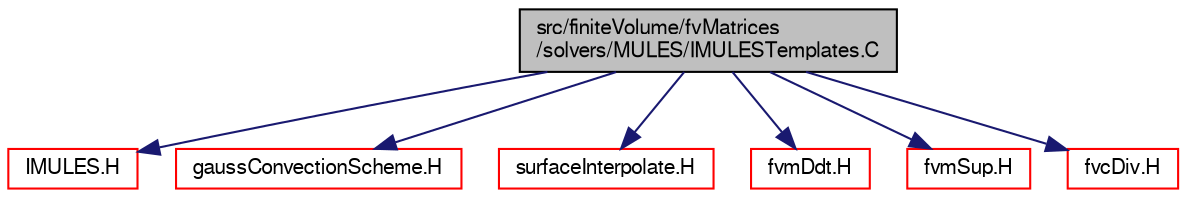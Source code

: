 digraph "src/finiteVolume/fvMatrices/solvers/MULES/IMULESTemplates.C"
{
  bgcolor="transparent";
  edge [fontname="FreeSans",fontsize="10",labelfontname="FreeSans",labelfontsize="10"];
  node [fontname="FreeSans",fontsize="10",shape=record];
  Node0 [label="src/finiteVolume/fvMatrices\l/solvers/MULES/IMULESTemplates.C",height=0.2,width=0.4,color="black", fillcolor="grey75", style="filled", fontcolor="black"];
  Node0 -> Node1 [color="midnightblue",fontsize="10",style="solid",fontname="FreeSans"];
  Node1 [label="IMULES.H",height=0.2,width=0.4,color="red",URL="$a03311.html",tooltip="IMULES: Multidimensional universal limiter for implicit solution. "];
  Node0 -> Node131 [color="midnightblue",fontsize="10",style="solid",fontname="FreeSans"];
  Node131 [label="gaussConvectionScheme.H",height=0.2,width=0.4,color="red",URL="$a02777.html"];
  Node0 -> Node140 [color="midnightblue",fontsize="10",style="solid",fontname="FreeSans"];
  Node140 [label="surfaceInterpolate.H",height=0.2,width=0.4,color="red",URL="$a04307.html",tooltip="Surface Interpolation. "];
  Node0 -> Node141 [color="midnightblue",fontsize="10",style="solid",fontname="FreeSans"];
  Node141 [label="fvmDdt.H",height=0.2,width=0.4,color="red",URL="$a03065.html",tooltip="Calulate the matrix for the first temporal derivative. "];
  Node0 -> Node331 [color="midnightblue",fontsize="10",style="solid",fontname="FreeSans"];
  Node331 [label="fvmSup.H",height=0.2,width=0.4,color="red",URL="$a03083.html",tooltip="Calculate the matrix for implicit and explicit sources. "];
  Node0 -> Node332 [color="midnightblue",fontsize="10",style="solid",fontname="FreeSans"];
  Node332 [label="fvcDiv.H",height=0.2,width=0.4,color="red",URL="$a02966.html",tooltip="Calculate the divergence of the given field. "];
}
